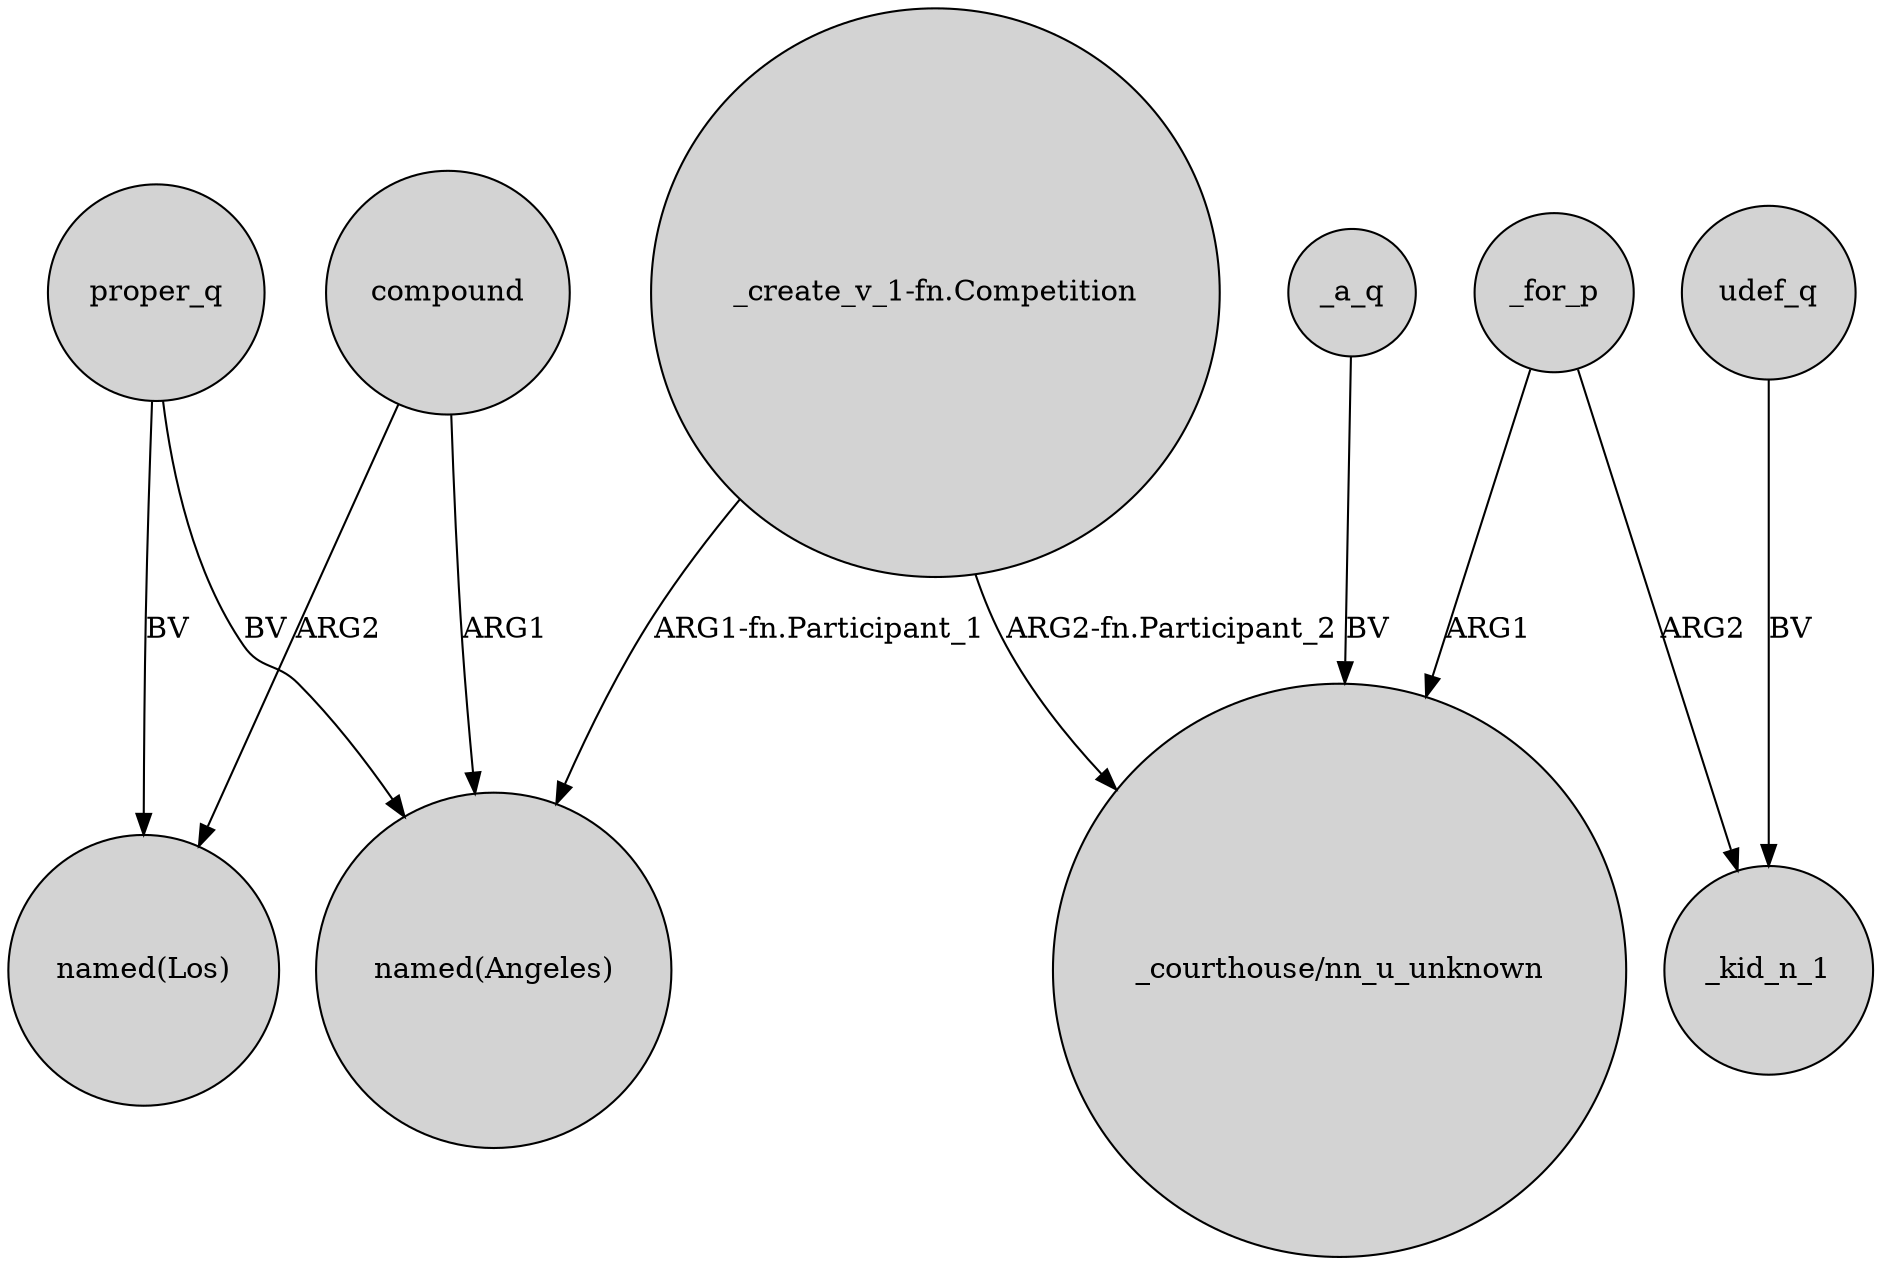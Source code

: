 digraph {
	node [shape=circle style=filled]
	"_create_v_1-fn.Competition" -> "named(Angeles)" [label="ARG1-fn.Participant_1"]
	_for_p -> _kid_n_1 [label=ARG2]
	_a_q -> "_courthouse/nn_u_unknown" [label=BV]
	compound -> "named(Angeles)" [label=ARG1]
	compound -> "named(Los)" [label=ARG2]
	proper_q -> "named(Los)" [label=BV]
	_for_p -> "_courthouse/nn_u_unknown" [label=ARG1]
	udef_q -> _kid_n_1 [label=BV]
	proper_q -> "named(Angeles)" [label=BV]
	"_create_v_1-fn.Competition" -> "_courthouse/nn_u_unknown" [label="ARG2-fn.Participant_2"]
}
